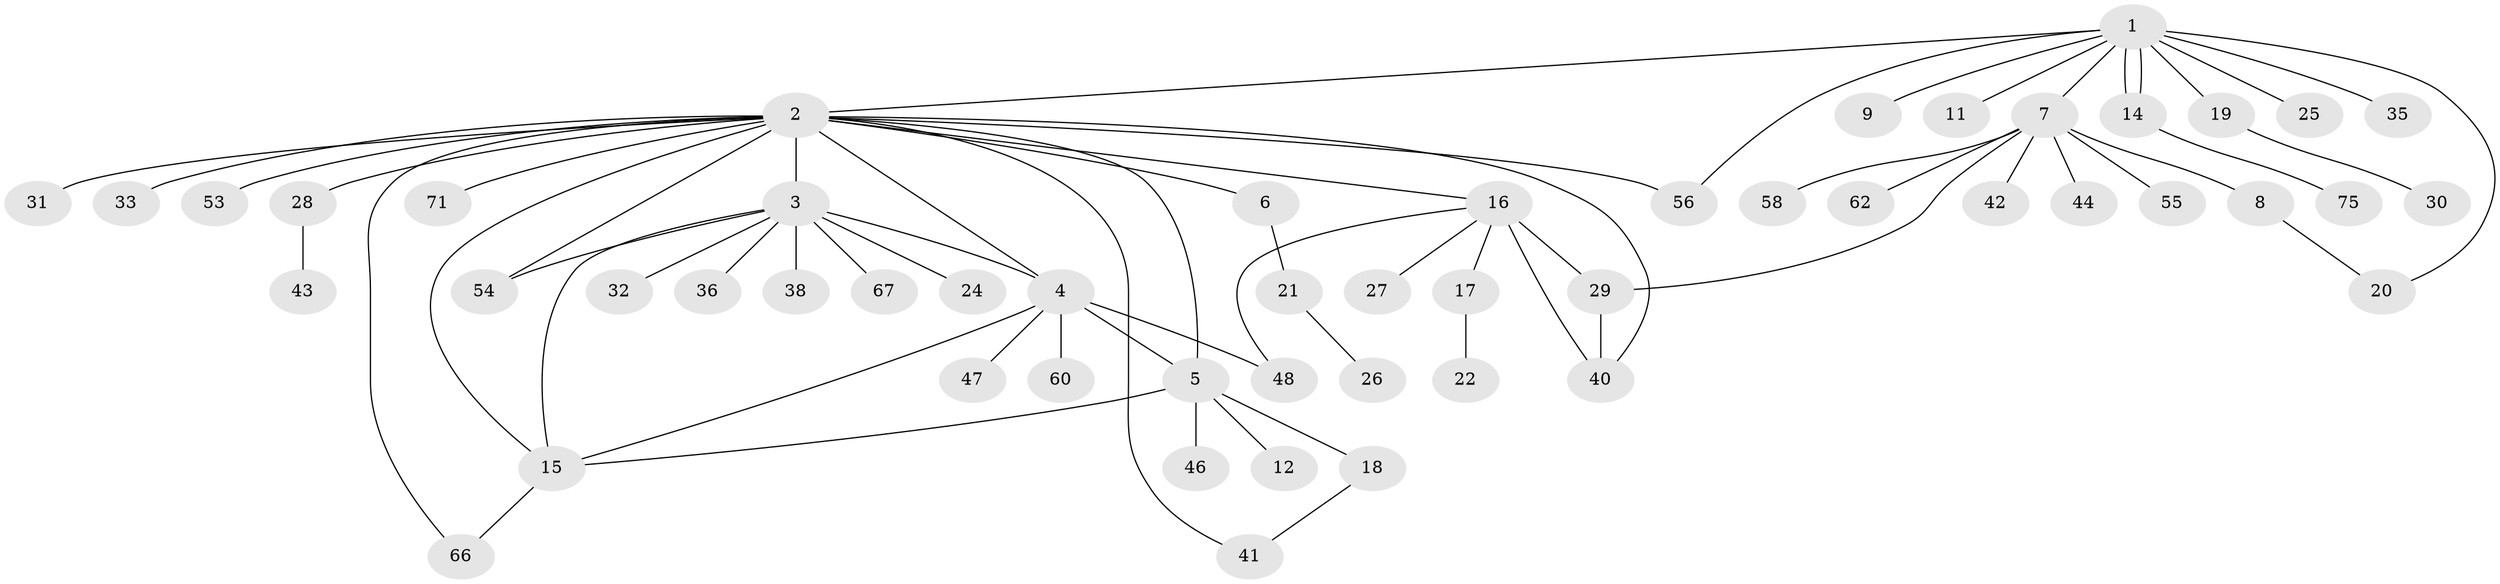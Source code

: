 // original degree distribution, {12: 0.013333333333333334, 17: 0.013333333333333334, 9: 0.013333333333333334, 6: 0.02666666666666667, 7: 0.02666666666666667, 3: 0.13333333333333333, 2: 0.22666666666666666, 1: 0.49333333333333335, 4: 0.02666666666666667, 8: 0.013333333333333334, 5: 0.013333333333333334}
// Generated by graph-tools (version 1.1) at 2025/41/03/06/25 10:41:49]
// undirected, 52 vertices, 66 edges
graph export_dot {
graph [start="1"]
  node [color=gray90,style=filled];
  1 [super="+13"];
  2 [super="+65"];
  3 [super="+70"];
  4 [super="+61"];
  5 [super="+45"];
  6 [super="+63"];
  7 [super="+10"];
  8;
  9;
  11 [super="+59"];
  12;
  14 [super="+74"];
  15 [super="+52"];
  16 [super="+50"];
  17 [super="+68"];
  18 [super="+34"];
  19;
  20;
  21 [super="+23"];
  22;
  24;
  25;
  26;
  27;
  28 [super="+39"];
  29 [super="+73"];
  30;
  31 [super="+49"];
  32;
  33;
  35 [super="+37"];
  36;
  38;
  40 [super="+51"];
  41 [super="+69"];
  42 [super="+64"];
  43;
  44;
  46;
  47 [super="+72"];
  48;
  53 [super="+57"];
  54;
  55;
  56;
  58;
  60;
  62;
  66;
  67;
  71;
  75;
  1 -- 2;
  1 -- 7;
  1 -- 9;
  1 -- 11;
  1 -- 14;
  1 -- 14;
  1 -- 19;
  1 -- 20;
  1 -- 25;
  1 -- 35;
  1 -- 56;
  2 -- 3;
  2 -- 4;
  2 -- 5;
  2 -- 6;
  2 -- 15;
  2 -- 16;
  2 -- 28;
  2 -- 31;
  2 -- 33;
  2 -- 41;
  2 -- 53;
  2 -- 54;
  2 -- 56;
  2 -- 66;
  2 -- 71;
  2 -- 40;
  3 -- 4 [weight=2];
  3 -- 15;
  3 -- 24;
  3 -- 32;
  3 -- 36;
  3 -- 38;
  3 -- 67;
  3 -- 54;
  4 -- 5;
  4 -- 47 [weight=2];
  4 -- 60;
  4 -- 48;
  4 -- 15;
  5 -- 12;
  5 -- 15;
  5 -- 18;
  5 -- 46;
  6 -- 21;
  7 -- 8;
  7 -- 29;
  7 -- 42;
  7 -- 58;
  7 -- 62;
  7 -- 44;
  7 -- 55;
  8 -- 20;
  14 -- 75;
  15 -- 66;
  16 -- 17;
  16 -- 27;
  16 -- 29 [weight=3];
  16 -- 48;
  16 -- 40;
  17 -- 22;
  18 -- 41;
  19 -- 30;
  21 -- 26;
  28 -- 43;
  29 -- 40;
}
